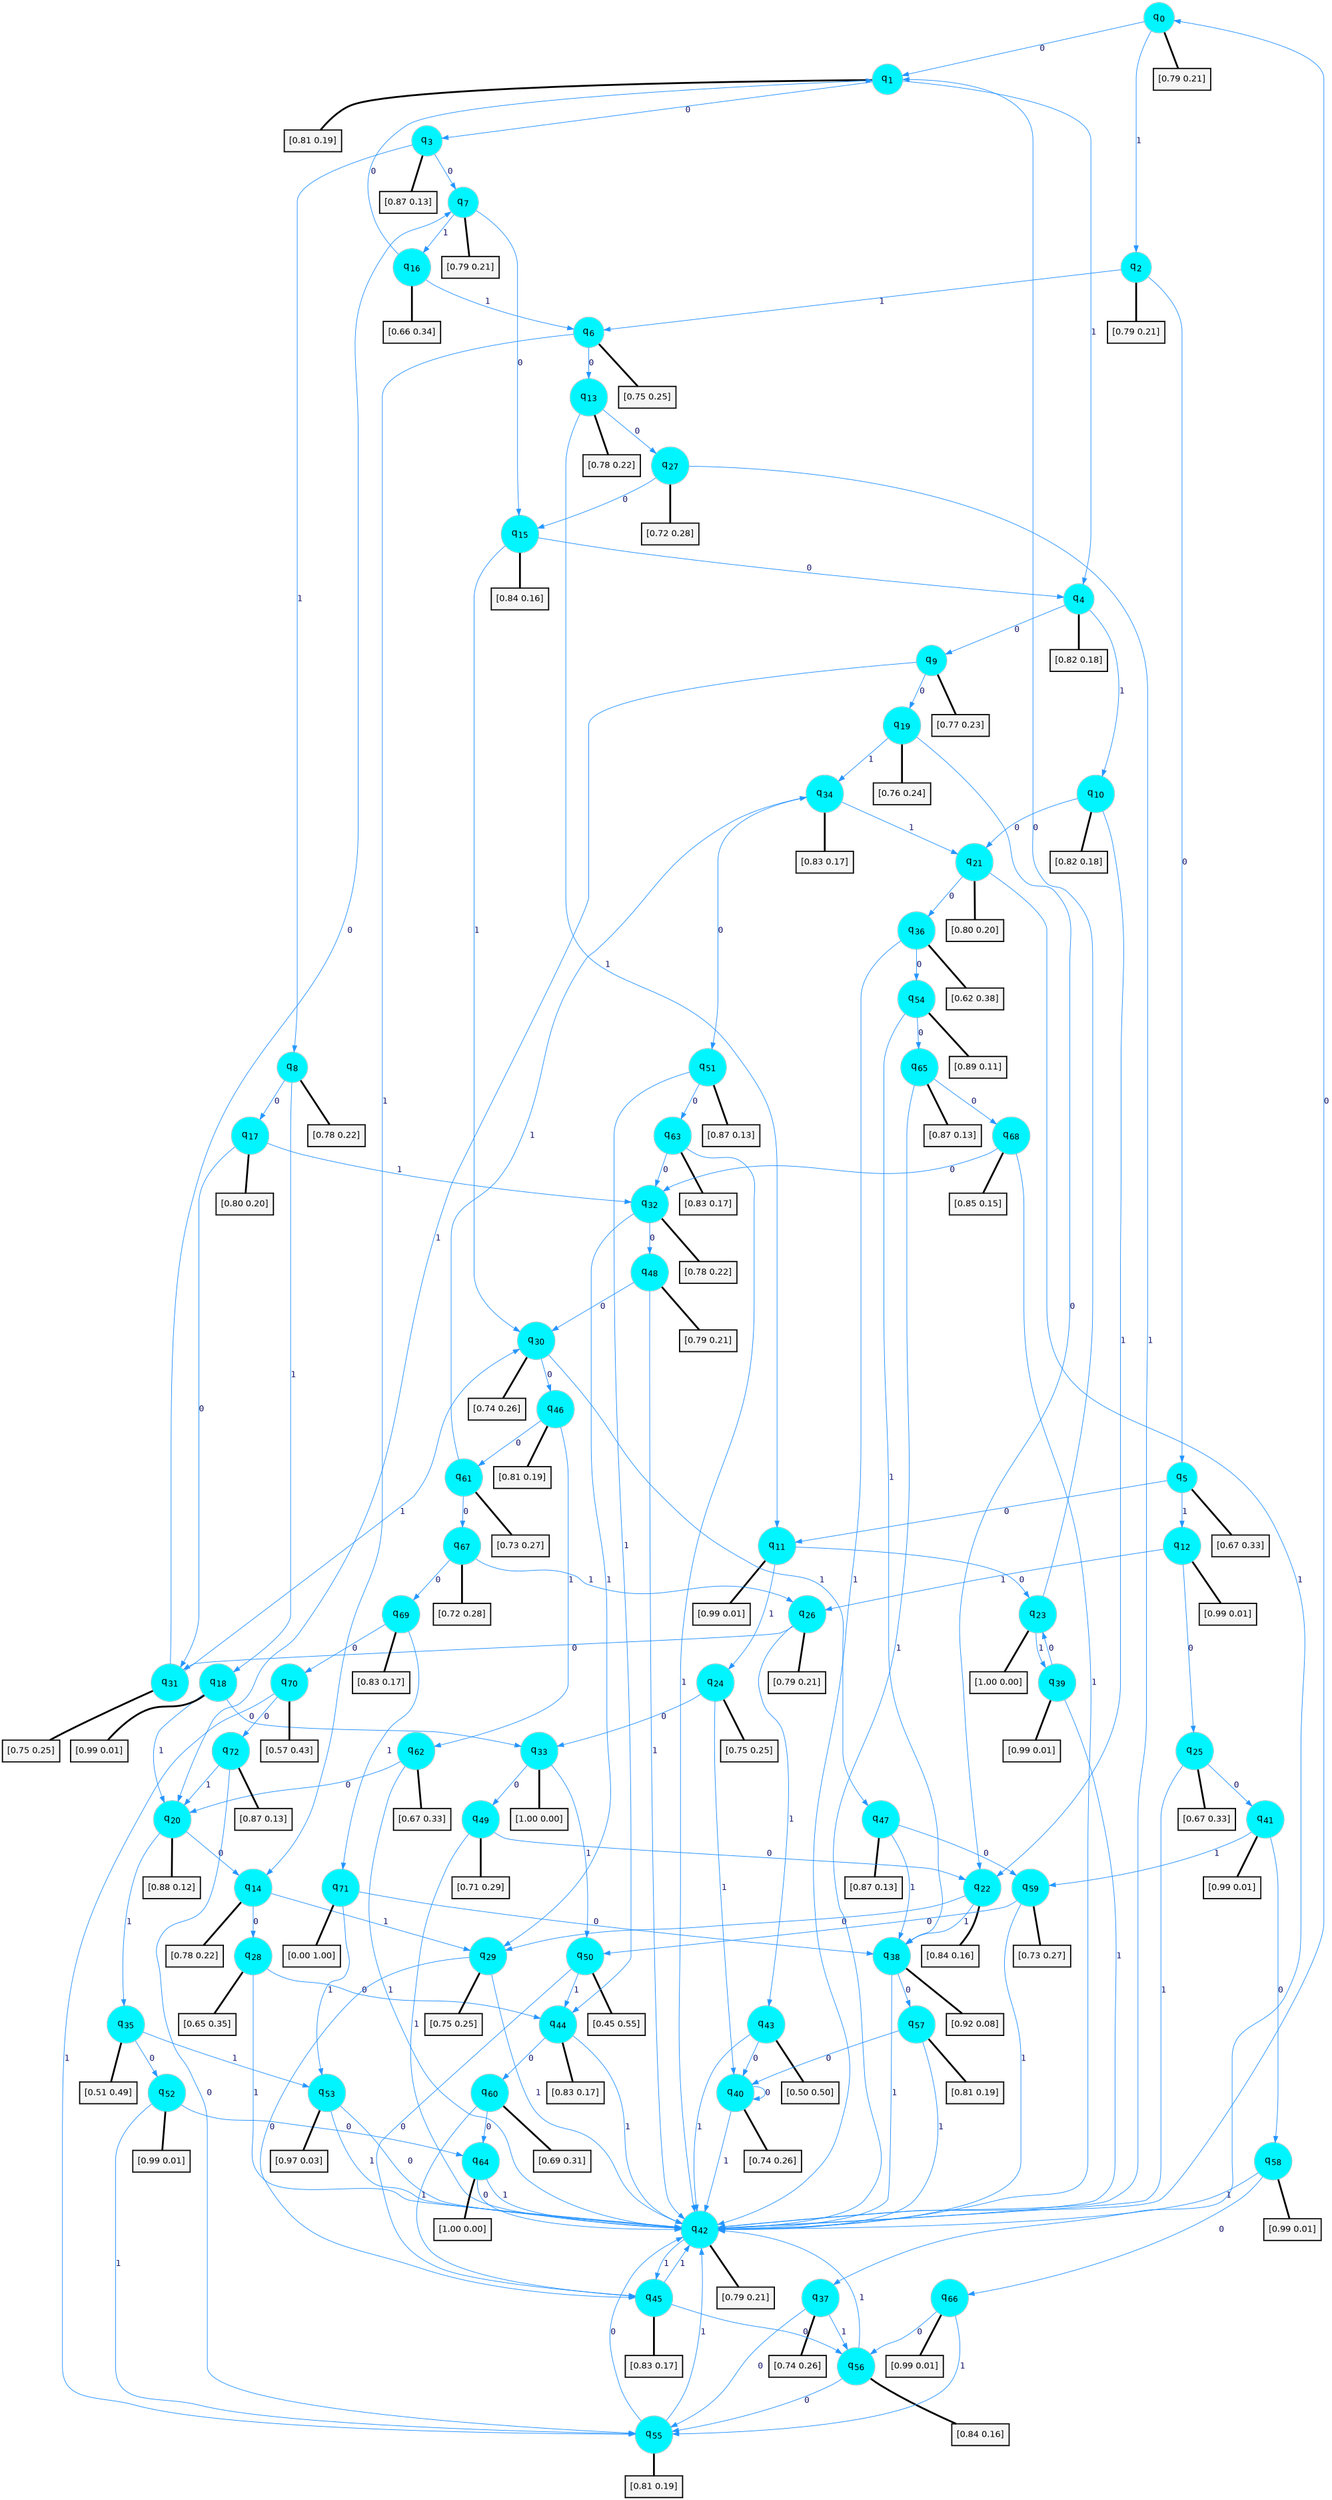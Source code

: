digraph G {
graph [
bgcolor=transparent, dpi=300, rankdir=TD, size="40,25"];
node [
color=gray, fillcolor=turquoise1, fontcolor=black, fontname=Helvetica, fontsize=16, fontweight=bold, shape=circle, style=filled];
edge [
arrowsize=1, color=dodgerblue1, fontcolor=midnightblue, fontname=courier, fontweight=bold, penwidth=1, style=solid, weight=20];
0[label=<q<SUB>0</SUB>>];
1[label=<q<SUB>1</SUB>>];
2[label=<q<SUB>2</SUB>>];
3[label=<q<SUB>3</SUB>>];
4[label=<q<SUB>4</SUB>>];
5[label=<q<SUB>5</SUB>>];
6[label=<q<SUB>6</SUB>>];
7[label=<q<SUB>7</SUB>>];
8[label=<q<SUB>8</SUB>>];
9[label=<q<SUB>9</SUB>>];
10[label=<q<SUB>10</SUB>>];
11[label=<q<SUB>11</SUB>>];
12[label=<q<SUB>12</SUB>>];
13[label=<q<SUB>13</SUB>>];
14[label=<q<SUB>14</SUB>>];
15[label=<q<SUB>15</SUB>>];
16[label=<q<SUB>16</SUB>>];
17[label=<q<SUB>17</SUB>>];
18[label=<q<SUB>18</SUB>>];
19[label=<q<SUB>19</SUB>>];
20[label=<q<SUB>20</SUB>>];
21[label=<q<SUB>21</SUB>>];
22[label=<q<SUB>22</SUB>>];
23[label=<q<SUB>23</SUB>>];
24[label=<q<SUB>24</SUB>>];
25[label=<q<SUB>25</SUB>>];
26[label=<q<SUB>26</SUB>>];
27[label=<q<SUB>27</SUB>>];
28[label=<q<SUB>28</SUB>>];
29[label=<q<SUB>29</SUB>>];
30[label=<q<SUB>30</SUB>>];
31[label=<q<SUB>31</SUB>>];
32[label=<q<SUB>32</SUB>>];
33[label=<q<SUB>33</SUB>>];
34[label=<q<SUB>34</SUB>>];
35[label=<q<SUB>35</SUB>>];
36[label=<q<SUB>36</SUB>>];
37[label=<q<SUB>37</SUB>>];
38[label=<q<SUB>38</SUB>>];
39[label=<q<SUB>39</SUB>>];
40[label=<q<SUB>40</SUB>>];
41[label=<q<SUB>41</SUB>>];
42[label=<q<SUB>42</SUB>>];
43[label=<q<SUB>43</SUB>>];
44[label=<q<SUB>44</SUB>>];
45[label=<q<SUB>45</SUB>>];
46[label=<q<SUB>46</SUB>>];
47[label=<q<SUB>47</SUB>>];
48[label=<q<SUB>48</SUB>>];
49[label=<q<SUB>49</SUB>>];
50[label=<q<SUB>50</SUB>>];
51[label=<q<SUB>51</SUB>>];
52[label=<q<SUB>52</SUB>>];
53[label=<q<SUB>53</SUB>>];
54[label=<q<SUB>54</SUB>>];
55[label=<q<SUB>55</SUB>>];
56[label=<q<SUB>56</SUB>>];
57[label=<q<SUB>57</SUB>>];
58[label=<q<SUB>58</SUB>>];
59[label=<q<SUB>59</SUB>>];
60[label=<q<SUB>60</SUB>>];
61[label=<q<SUB>61</SUB>>];
62[label=<q<SUB>62</SUB>>];
63[label=<q<SUB>63</SUB>>];
64[label=<q<SUB>64</SUB>>];
65[label=<q<SUB>65</SUB>>];
66[label=<q<SUB>66</SUB>>];
67[label=<q<SUB>67</SUB>>];
68[label=<q<SUB>68</SUB>>];
69[label=<q<SUB>69</SUB>>];
70[label=<q<SUB>70</SUB>>];
71[label=<q<SUB>71</SUB>>];
72[label=<q<SUB>72</SUB>>];
73[label="[0.79 0.21]", shape=box,fontcolor=black, fontname=Helvetica, fontsize=14, penwidth=2, fillcolor=whitesmoke,color=black];
74[label="[0.81 0.19]", shape=box,fontcolor=black, fontname=Helvetica, fontsize=14, penwidth=2, fillcolor=whitesmoke,color=black];
75[label="[0.79 0.21]", shape=box,fontcolor=black, fontname=Helvetica, fontsize=14, penwidth=2, fillcolor=whitesmoke,color=black];
76[label="[0.87 0.13]", shape=box,fontcolor=black, fontname=Helvetica, fontsize=14, penwidth=2, fillcolor=whitesmoke,color=black];
77[label="[0.82 0.18]", shape=box,fontcolor=black, fontname=Helvetica, fontsize=14, penwidth=2, fillcolor=whitesmoke,color=black];
78[label="[0.67 0.33]", shape=box,fontcolor=black, fontname=Helvetica, fontsize=14, penwidth=2, fillcolor=whitesmoke,color=black];
79[label="[0.75 0.25]", shape=box,fontcolor=black, fontname=Helvetica, fontsize=14, penwidth=2, fillcolor=whitesmoke,color=black];
80[label="[0.79 0.21]", shape=box,fontcolor=black, fontname=Helvetica, fontsize=14, penwidth=2, fillcolor=whitesmoke,color=black];
81[label="[0.78 0.22]", shape=box,fontcolor=black, fontname=Helvetica, fontsize=14, penwidth=2, fillcolor=whitesmoke,color=black];
82[label="[0.77 0.23]", shape=box,fontcolor=black, fontname=Helvetica, fontsize=14, penwidth=2, fillcolor=whitesmoke,color=black];
83[label="[0.82 0.18]", shape=box,fontcolor=black, fontname=Helvetica, fontsize=14, penwidth=2, fillcolor=whitesmoke,color=black];
84[label="[0.99 0.01]", shape=box,fontcolor=black, fontname=Helvetica, fontsize=14, penwidth=2, fillcolor=whitesmoke,color=black];
85[label="[0.99 0.01]", shape=box,fontcolor=black, fontname=Helvetica, fontsize=14, penwidth=2, fillcolor=whitesmoke,color=black];
86[label="[0.78 0.22]", shape=box,fontcolor=black, fontname=Helvetica, fontsize=14, penwidth=2, fillcolor=whitesmoke,color=black];
87[label="[0.78 0.22]", shape=box,fontcolor=black, fontname=Helvetica, fontsize=14, penwidth=2, fillcolor=whitesmoke,color=black];
88[label="[0.84 0.16]", shape=box,fontcolor=black, fontname=Helvetica, fontsize=14, penwidth=2, fillcolor=whitesmoke,color=black];
89[label="[0.66 0.34]", shape=box,fontcolor=black, fontname=Helvetica, fontsize=14, penwidth=2, fillcolor=whitesmoke,color=black];
90[label="[0.80 0.20]", shape=box,fontcolor=black, fontname=Helvetica, fontsize=14, penwidth=2, fillcolor=whitesmoke,color=black];
91[label="[0.99 0.01]", shape=box,fontcolor=black, fontname=Helvetica, fontsize=14, penwidth=2, fillcolor=whitesmoke,color=black];
92[label="[0.76 0.24]", shape=box,fontcolor=black, fontname=Helvetica, fontsize=14, penwidth=2, fillcolor=whitesmoke,color=black];
93[label="[0.88 0.12]", shape=box,fontcolor=black, fontname=Helvetica, fontsize=14, penwidth=2, fillcolor=whitesmoke,color=black];
94[label="[0.80 0.20]", shape=box,fontcolor=black, fontname=Helvetica, fontsize=14, penwidth=2, fillcolor=whitesmoke,color=black];
95[label="[0.84 0.16]", shape=box,fontcolor=black, fontname=Helvetica, fontsize=14, penwidth=2, fillcolor=whitesmoke,color=black];
96[label="[1.00 0.00]", shape=box,fontcolor=black, fontname=Helvetica, fontsize=14, penwidth=2, fillcolor=whitesmoke,color=black];
97[label="[0.75 0.25]", shape=box,fontcolor=black, fontname=Helvetica, fontsize=14, penwidth=2, fillcolor=whitesmoke,color=black];
98[label="[0.67 0.33]", shape=box,fontcolor=black, fontname=Helvetica, fontsize=14, penwidth=2, fillcolor=whitesmoke,color=black];
99[label="[0.79 0.21]", shape=box,fontcolor=black, fontname=Helvetica, fontsize=14, penwidth=2, fillcolor=whitesmoke,color=black];
100[label="[0.72 0.28]", shape=box,fontcolor=black, fontname=Helvetica, fontsize=14, penwidth=2, fillcolor=whitesmoke,color=black];
101[label="[0.65 0.35]", shape=box,fontcolor=black, fontname=Helvetica, fontsize=14, penwidth=2, fillcolor=whitesmoke,color=black];
102[label="[0.75 0.25]", shape=box,fontcolor=black, fontname=Helvetica, fontsize=14, penwidth=2, fillcolor=whitesmoke,color=black];
103[label="[0.74 0.26]", shape=box,fontcolor=black, fontname=Helvetica, fontsize=14, penwidth=2, fillcolor=whitesmoke,color=black];
104[label="[0.75 0.25]", shape=box,fontcolor=black, fontname=Helvetica, fontsize=14, penwidth=2, fillcolor=whitesmoke,color=black];
105[label="[0.78 0.22]", shape=box,fontcolor=black, fontname=Helvetica, fontsize=14, penwidth=2, fillcolor=whitesmoke,color=black];
106[label="[1.00 0.00]", shape=box,fontcolor=black, fontname=Helvetica, fontsize=14, penwidth=2, fillcolor=whitesmoke,color=black];
107[label="[0.83 0.17]", shape=box,fontcolor=black, fontname=Helvetica, fontsize=14, penwidth=2, fillcolor=whitesmoke,color=black];
108[label="[0.51 0.49]", shape=box,fontcolor=black, fontname=Helvetica, fontsize=14, penwidth=2, fillcolor=whitesmoke,color=black];
109[label="[0.62 0.38]", shape=box,fontcolor=black, fontname=Helvetica, fontsize=14, penwidth=2, fillcolor=whitesmoke,color=black];
110[label="[0.74 0.26]", shape=box,fontcolor=black, fontname=Helvetica, fontsize=14, penwidth=2, fillcolor=whitesmoke,color=black];
111[label="[0.92 0.08]", shape=box,fontcolor=black, fontname=Helvetica, fontsize=14, penwidth=2, fillcolor=whitesmoke,color=black];
112[label="[0.99 0.01]", shape=box,fontcolor=black, fontname=Helvetica, fontsize=14, penwidth=2, fillcolor=whitesmoke,color=black];
113[label="[0.74 0.26]", shape=box,fontcolor=black, fontname=Helvetica, fontsize=14, penwidth=2, fillcolor=whitesmoke,color=black];
114[label="[0.99 0.01]", shape=box,fontcolor=black, fontname=Helvetica, fontsize=14, penwidth=2, fillcolor=whitesmoke,color=black];
115[label="[0.79 0.21]", shape=box,fontcolor=black, fontname=Helvetica, fontsize=14, penwidth=2, fillcolor=whitesmoke,color=black];
116[label="[0.50 0.50]", shape=box,fontcolor=black, fontname=Helvetica, fontsize=14, penwidth=2, fillcolor=whitesmoke,color=black];
117[label="[0.83 0.17]", shape=box,fontcolor=black, fontname=Helvetica, fontsize=14, penwidth=2, fillcolor=whitesmoke,color=black];
118[label="[0.83 0.17]", shape=box,fontcolor=black, fontname=Helvetica, fontsize=14, penwidth=2, fillcolor=whitesmoke,color=black];
119[label="[0.81 0.19]", shape=box,fontcolor=black, fontname=Helvetica, fontsize=14, penwidth=2, fillcolor=whitesmoke,color=black];
120[label="[0.87 0.13]", shape=box,fontcolor=black, fontname=Helvetica, fontsize=14, penwidth=2, fillcolor=whitesmoke,color=black];
121[label="[0.79 0.21]", shape=box,fontcolor=black, fontname=Helvetica, fontsize=14, penwidth=2, fillcolor=whitesmoke,color=black];
122[label="[0.71 0.29]", shape=box,fontcolor=black, fontname=Helvetica, fontsize=14, penwidth=2, fillcolor=whitesmoke,color=black];
123[label="[0.45 0.55]", shape=box,fontcolor=black, fontname=Helvetica, fontsize=14, penwidth=2, fillcolor=whitesmoke,color=black];
124[label="[0.87 0.13]", shape=box,fontcolor=black, fontname=Helvetica, fontsize=14, penwidth=2, fillcolor=whitesmoke,color=black];
125[label="[0.99 0.01]", shape=box,fontcolor=black, fontname=Helvetica, fontsize=14, penwidth=2, fillcolor=whitesmoke,color=black];
126[label="[0.97 0.03]", shape=box,fontcolor=black, fontname=Helvetica, fontsize=14, penwidth=2, fillcolor=whitesmoke,color=black];
127[label="[0.89 0.11]", shape=box,fontcolor=black, fontname=Helvetica, fontsize=14, penwidth=2, fillcolor=whitesmoke,color=black];
128[label="[0.81 0.19]", shape=box,fontcolor=black, fontname=Helvetica, fontsize=14, penwidth=2, fillcolor=whitesmoke,color=black];
129[label="[0.84 0.16]", shape=box,fontcolor=black, fontname=Helvetica, fontsize=14, penwidth=2, fillcolor=whitesmoke,color=black];
130[label="[0.81 0.19]", shape=box,fontcolor=black, fontname=Helvetica, fontsize=14, penwidth=2, fillcolor=whitesmoke,color=black];
131[label="[0.99 0.01]", shape=box,fontcolor=black, fontname=Helvetica, fontsize=14, penwidth=2, fillcolor=whitesmoke,color=black];
132[label="[0.73 0.27]", shape=box,fontcolor=black, fontname=Helvetica, fontsize=14, penwidth=2, fillcolor=whitesmoke,color=black];
133[label="[0.69 0.31]", shape=box,fontcolor=black, fontname=Helvetica, fontsize=14, penwidth=2, fillcolor=whitesmoke,color=black];
134[label="[0.73 0.27]", shape=box,fontcolor=black, fontname=Helvetica, fontsize=14, penwidth=2, fillcolor=whitesmoke,color=black];
135[label="[0.67 0.33]", shape=box,fontcolor=black, fontname=Helvetica, fontsize=14, penwidth=2, fillcolor=whitesmoke,color=black];
136[label="[0.83 0.17]", shape=box,fontcolor=black, fontname=Helvetica, fontsize=14, penwidth=2, fillcolor=whitesmoke,color=black];
137[label="[1.00 0.00]", shape=box,fontcolor=black, fontname=Helvetica, fontsize=14, penwidth=2, fillcolor=whitesmoke,color=black];
138[label="[0.87 0.13]", shape=box,fontcolor=black, fontname=Helvetica, fontsize=14, penwidth=2, fillcolor=whitesmoke,color=black];
139[label="[0.99 0.01]", shape=box,fontcolor=black, fontname=Helvetica, fontsize=14, penwidth=2, fillcolor=whitesmoke,color=black];
140[label="[0.72 0.28]", shape=box,fontcolor=black, fontname=Helvetica, fontsize=14, penwidth=2, fillcolor=whitesmoke,color=black];
141[label="[0.85 0.15]", shape=box,fontcolor=black, fontname=Helvetica, fontsize=14, penwidth=2, fillcolor=whitesmoke,color=black];
142[label="[0.83 0.17]", shape=box,fontcolor=black, fontname=Helvetica, fontsize=14, penwidth=2, fillcolor=whitesmoke,color=black];
143[label="[0.57 0.43]", shape=box,fontcolor=black, fontname=Helvetica, fontsize=14, penwidth=2, fillcolor=whitesmoke,color=black];
144[label="[0.00 1.00]", shape=box,fontcolor=black, fontname=Helvetica, fontsize=14, penwidth=2, fillcolor=whitesmoke,color=black];
145[label="[0.87 0.13]", shape=box,fontcolor=black, fontname=Helvetica, fontsize=14, penwidth=2, fillcolor=whitesmoke,color=black];
0->1 [label=0];
0->2 [label=1];
0->73 [arrowhead=none, penwidth=3,color=black];
1->3 [label=0];
1->4 [label=1];
1->74 [arrowhead=none, penwidth=3,color=black];
2->5 [label=0];
2->6 [label=1];
2->75 [arrowhead=none, penwidth=3,color=black];
3->7 [label=0];
3->8 [label=1];
3->76 [arrowhead=none, penwidth=3,color=black];
4->9 [label=0];
4->10 [label=1];
4->77 [arrowhead=none, penwidth=3,color=black];
5->11 [label=0];
5->12 [label=1];
5->78 [arrowhead=none, penwidth=3,color=black];
6->13 [label=0];
6->14 [label=1];
6->79 [arrowhead=none, penwidth=3,color=black];
7->15 [label=0];
7->16 [label=1];
7->80 [arrowhead=none, penwidth=3,color=black];
8->17 [label=0];
8->18 [label=1];
8->81 [arrowhead=none, penwidth=3,color=black];
9->19 [label=0];
9->20 [label=1];
9->82 [arrowhead=none, penwidth=3,color=black];
10->21 [label=0];
10->22 [label=1];
10->83 [arrowhead=none, penwidth=3,color=black];
11->23 [label=0];
11->24 [label=1];
11->84 [arrowhead=none, penwidth=3,color=black];
12->25 [label=0];
12->26 [label=1];
12->85 [arrowhead=none, penwidth=3,color=black];
13->27 [label=0];
13->11 [label=1];
13->86 [arrowhead=none, penwidth=3,color=black];
14->28 [label=0];
14->29 [label=1];
14->87 [arrowhead=none, penwidth=3,color=black];
15->4 [label=0];
15->30 [label=1];
15->88 [arrowhead=none, penwidth=3,color=black];
16->1 [label=0];
16->6 [label=1];
16->89 [arrowhead=none, penwidth=3,color=black];
17->31 [label=0];
17->32 [label=1];
17->90 [arrowhead=none, penwidth=3,color=black];
18->33 [label=0];
18->20 [label=1];
18->91 [arrowhead=none, penwidth=3,color=black];
19->22 [label=0];
19->34 [label=1];
19->92 [arrowhead=none, penwidth=3,color=black];
20->14 [label=0];
20->35 [label=1];
20->93 [arrowhead=none, penwidth=3,color=black];
21->36 [label=0];
21->37 [label=1];
21->94 [arrowhead=none, penwidth=3,color=black];
22->29 [label=0];
22->38 [label=1];
22->95 [arrowhead=none, penwidth=3,color=black];
23->1 [label=0];
23->39 [label=1];
23->96 [arrowhead=none, penwidth=3,color=black];
24->33 [label=0];
24->40 [label=1];
24->97 [arrowhead=none, penwidth=3,color=black];
25->41 [label=0];
25->42 [label=1];
25->98 [arrowhead=none, penwidth=3,color=black];
26->31 [label=0];
26->43 [label=1];
26->99 [arrowhead=none, penwidth=3,color=black];
27->15 [label=0];
27->42 [label=1];
27->100 [arrowhead=none, penwidth=3,color=black];
28->44 [label=0];
28->42 [label=1];
28->101 [arrowhead=none, penwidth=3,color=black];
29->45 [label=0];
29->42 [label=1];
29->102 [arrowhead=none, penwidth=3,color=black];
30->46 [label=0];
30->47 [label=1];
30->103 [arrowhead=none, penwidth=3,color=black];
31->7 [label=0];
31->30 [label=1];
31->104 [arrowhead=none, penwidth=3,color=black];
32->48 [label=0];
32->29 [label=1];
32->105 [arrowhead=none, penwidth=3,color=black];
33->49 [label=0];
33->50 [label=1];
33->106 [arrowhead=none, penwidth=3,color=black];
34->51 [label=0];
34->21 [label=1];
34->107 [arrowhead=none, penwidth=3,color=black];
35->52 [label=0];
35->53 [label=1];
35->108 [arrowhead=none, penwidth=3,color=black];
36->54 [label=0];
36->42 [label=1];
36->109 [arrowhead=none, penwidth=3,color=black];
37->55 [label=0];
37->56 [label=1];
37->110 [arrowhead=none, penwidth=3,color=black];
38->57 [label=0];
38->42 [label=1];
38->111 [arrowhead=none, penwidth=3,color=black];
39->23 [label=0];
39->42 [label=1];
39->112 [arrowhead=none, penwidth=3,color=black];
40->40 [label=0];
40->42 [label=1];
40->113 [arrowhead=none, penwidth=3,color=black];
41->58 [label=0];
41->59 [label=1];
41->114 [arrowhead=none, penwidth=3,color=black];
42->0 [label=0];
42->45 [label=1];
42->115 [arrowhead=none, penwidth=3,color=black];
43->40 [label=0];
43->42 [label=1];
43->116 [arrowhead=none, penwidth=3,color=black];
44->60 [label=0];
44->42 [label=1];
44->117 [arrowhead=none, penwidth=3,color=black];
45->56 [label=0];
45->42 [label=1];
45->118 [arrowhead=none, penwidth=3,color=black];
46->61 [label=0];
46->62 [label=1];
46->119 [arrowhead=none, penwidth=3,color=black];
47->59 [label=0];
47->38 [label=1];
47->120 [arrowhead=none, penwidth=3,color=black];
48->30 [label=0];
48->42 [label=1];
48->121 [arrowhead=none, penwidth=3,color=black];
49->22 [label=0];
49->42 [label=1];
49->122 [arrowhead=none, penwidth=3,color=black];
50->45 [label=0];
50->44 [label=1];
50->123 [arrowhead=none, penwidth=3,color=black];
51->63 [label=0];
51->44 [label=1];
51->124 [arrowhead=none, penwidth=3,color=black];
52->64 [label=0];
52->55 [label=1];
52->125 [arrowhead=none, penwidth=3,color=black];
53->42 [label=0];
53->42 [label=1];
53->126 [arrowhead=none, penwidth=3,color=black];
54->65 [label=0];
54->38 [label=1];
54->127 [arrowhead=none, penwidth=3,color=black];
55->42 [label=0];
55->42 [label=1];
55->128 [arrowhead=none, penwidth=3,color=black];
56->55 [label=0];
56->42 [label=1];
56->129 [arrowhead=none, penwidth=3,color=black];
57->40 [label=0];
57->42 [label=1];
57->130 [arrowhead=none, penwidth=3,color=black];
58->66 [label=0];
58->42 [label=1];
58->131 [arrowhead=none, penwidth=3,color=black];
59->50 [label=0];
59->42 [label=1];
59->132 [arrowhead=none, penwidth=3,color=black];
60->64 [label=0];
60->45 [label=1];
60->133 [arrowhead=none, penwidth=3,color=black];
61->67 [label=0];
61->34 [label=1];
61->134 [arrowhead=none, penwidth=3,color=black];
62->20 [label=0];
62->42 [label=1];
62->135 [arrowhead=none, penwidth=3,color=black];
63->32 [label=0];
63->42 [label=1];
63->136 [arrowhead=none, penwidth=3,color=black];
64->42 [label=0];
64->42 [label=1];
64->137 [arrowhead=none, penwidth=3,color=black];
65->68 [label=0];
65->42 [label=1];
65->138 [arrowhead=none, penwidth=3,color=black];
66->56 [label=0];
66->55 [label=1];
66->139 [arrowhead=none, penwidth=3,color=black];
67->69 [label=0];
67->26 [label=1];
67->140 [arrowhead=none, penwidth=3,color=black];
68->32 [label=0];
68->42 [label=1];
68->141 [arrowhead=none, penwidth=3,color=black];
69->70 [label=0];
69->71 [label=1];
69->142 [arrowhead=none, penwidth=3,color=black];
70->72 [label=0];
70->55 [label=1];
70->143 [arrowhead=none, penwidth=3,color=black];
71->38 [label=0];
71->53 [label=1];
71->144 [arrowhead=none, penwidth=3,color=black];
72->55 [label=0];
72->20 [label=1];
72->145 [arrowhead=none, penwidth=3,color=black];
}
